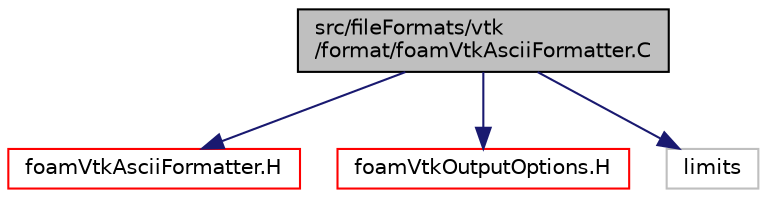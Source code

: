 digraph "src/fileFormats/vtk/format/foamVtkAsciiFormatter.C"
{
  bgcolor="transparent";
  edge [fontname="Helvetica",fontsize="10",labelfontname="Helvetica",labelfontsize="10"];
  node [fontname="Helvetica",fontsize="10",shape=record];
  Node1 [label="src/fileFormats/vtk\l/format/foamVtkAsciiFormatter.C",height=0.2,width=0.4,color="black", fillcolor="grey75", style="filled" fontcolor="black"];
  Node1 -> Node2 [color="midnightblue",fontsize="10",style="solid",fontname="Helvetica"];
  Node2 [label="foamVtkAsciiFormatter.H",height=0.2,width=0.4,color="red",URL="$foamVtkAsciiFormatter_8H.html"];
  Node1 -> Node3 [color="midnightblue",fontsize="10",style="solid",fontname="Helvetica"];
  Node3 [label="foamVtkOutputOptions.H",height=0.2,width=0.4,color="red",URL="$foamVtkOutputOptions_8H.html"];
  Node1 -> Node4 [color="midnightblue",fontsize="10",style="solid",fontname="Helvetica"];
  Node4 [label="limits",height=0.2,width=0.4,color="grey75"];
}

